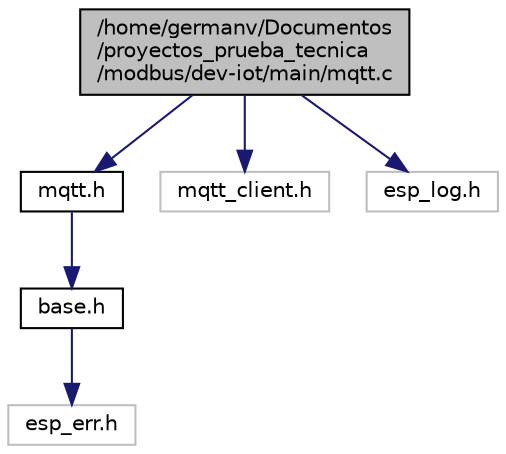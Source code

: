 digraph "/home/germanv/Documentos/proyectos_prueba_tecnica/modbus/dev-iot/main/mqtt.c"
{
 // LATEX_PDF_SIZE
  edge [fontname="Helvetica",fontsize="10",labelfontname="Helvetica",labelfontsize="10"];
  node [fontname="Helvetica",fontsize="10",shape=record];
  Node1 [label="/home/germanv/Documentos\l/proyectos_prueba_tecnica\l/modbus/dev-iot/main/mqtt.c",height=0.2,width=0.4,color="black", fillcolor="grey75", style="filled", fontcolor="black",tooltip=" "];
  Node1 -> Node2 [color="midnightblue",fontsize="10",style="solid",fontname="Helvetica"];
  Node2 [label="mqtt.h",height=0.2,width=0.4,color="black", fillcolor="white", style="filled",URL="$mqtt_8h.html",tooltip=" "];
  Node2 -> Node3 [color="midnightblue",fontsize="10",style="solid",fontname="Helvetica"];
  Node3 [label="base.h",height=0.2,width=0.4,color="black", fillcolor="white", style="filled",URL="$base_8h.html",tooltip=" "];
  Node3 -> Node4 [color="midnightblue",fontsize="10",style="solid",fontname="Helvetica"];
  Node4 [label="esp_err.h",height=0.2,width=0.4,color="grey75", fillcolor="white", style="filled",tooltip=" "];
  Node1 -> Node5 [color="midnightblue",fontsize="10",style="solid",fontname="Helvetica"];
  Node5 [label="mqtt_client.h",height=0.2,width=0.4,color="grey75", fillcolor="white", style="filled",tooltip=" "];
  Node1 -> Node6 [color="midnightblue",fontsize="10",style="solid",fontname="Helvetica"];
  Node6 [label="esp_log.h",height=0.2,width=0.4,color="grey75", fillcolor="white", style="filled",tooltip=" "];
}
